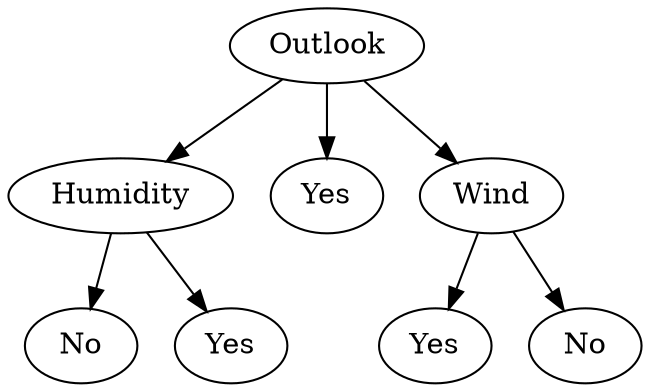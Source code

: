 // Graphic representation of the resulting decision tree
digraph {
	"478c76e6-d01a-4e94-b75d-acd2bb7e4c87" [label=Outlook]
	"d8526ea0-60cc-4724-bacc-ac89a4255169" [label=Humidity]
	"478c76e6-d01a-4e94-b75d-acd2bb7e4c87" -> "d8526ea0-60cc-4724-bacc-ac89a4255169"
	"4389454d-f0c0-4fdd-92e2-626f30992b02" [label=No]
	"d8526ea0-60cc-4724-bacc-ac89a4255169" -> "4389454d-f0c0-4fdd-92e2-626f30992b02"
	"4d65e822-23fd-47a2-82c2-5c776204dbdd" [label=Yes]
	"d8526ea0-60cc-4724-bacc-ac89a4255169" -> "4d65e822-23fd-47a2-82c2-5c776204dbdd"
	"59acb1bd-4dd6-4588-9e89-681d9012aee4" [label=Yes]
	"478c76e6-d01a-4e94-b75d-acd2bb7e4c87" -> "59acb1bd-4dd6-4588-9e89-681d9012aee4"
	"062c532f-bdf0-45f1-981a-dbe3e8ca98c7" [label=Wind]
	"478c76e6-d01a-4e94-b75d-acd2bb7e4c87" -> "062c532f-bdf0-45f1-981a-dbe3e8ca98c7"
	"9ed584bf-c462-40c8-8241-8b3679cfb425" [label=Yes]
	"062c532f-bdf0-45f1-981a-dbe3e8ca98c7" -> "9ed584bf-c462-40c8-8241-8b3679cfb425"
	"b4a75714-2255-433d-88ed-3d9579cbe4e2" [label=No]
	"062c532f-bdf0-45f1-981a-dbe3e8ca98c7" -> "b4a75714-2255-433d-88ed-3d9579cbe4e2"
}
